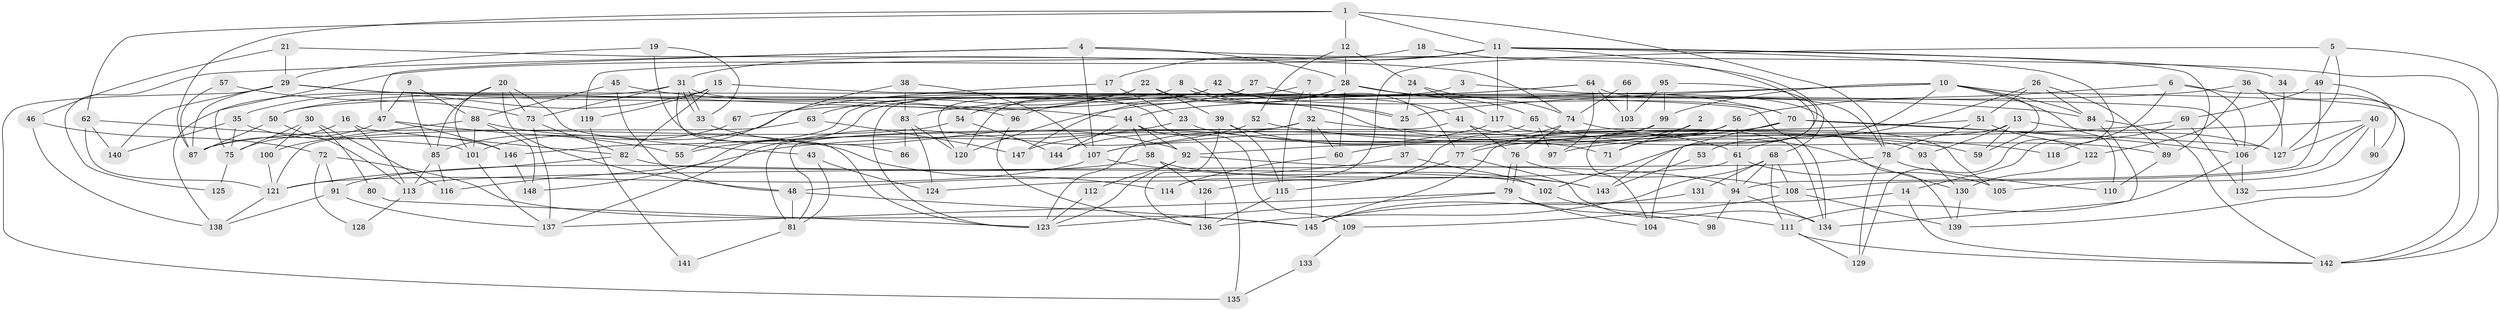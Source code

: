 // Generated by graph-tools (version 1.1) at 2025/26/03/09/25 03:26:21]
// undirected, 148 vertices, 296 edges
graph export_dot {
graph [start="1"]
  node [color=gray90,style=filled];
  1;
  2;
  3;
  4;
  5;
  6;
  7;
  8;
  9;
  10;
  11;
  12;
  13;
  14;
  15;
  16;
  17;
  18;
  19;
  20;
  21;
  22;
  23;
  24;
  25;
  26;
  27;
  28;
  29;
  30;
  31;
  32;
  33;
  34;
  35;
  36;
  37;
  38;
  39;
  40;
  41;
  42;
  43;
  44;
  45;
  46;
  47;
  48;
  49;
  50;
  51;
  52;
  53;
  54;
  55;
  56;
  57;
  58;
  59;
  60;
  61;
  62;
  63;
  64;
  65;
  66;
  67;
  68;
  69;
  70;
  71;
  72;
  73;
  74;
  75;
  76;
  77;
  78;
  79;
  80;
  81;
  82;
  83;
  84;
  85;
  86;
  87;
  88;
  89;
  90;
  91;
  92;
  93;
  94;
  95;
  96;
  97;
  98;
  99;
  100;
  101;
  102;
  103;
  104;
  105;
  106;
  107;
  108;
  109;
  110;
  111;
  112;
  113;
  114;
  115;
  116;
  117;
  118;
  119;
  120;
  121;
  122;
  123;
  124;
  125;
  126;
  127;
  128;
  129;
  130;
  131;
  132;
  133;
  134;
  135;
  136;
  137;
  138;
  139;
  140;
  141;
  142;
  143;
  144;
  145;
  146;
  147;
  148;
  1 -- 62;
  1 -- 12;
  1 -- 11;
  1 -- 78;
  1 -- 87;
  2 -- 60;
  2 -- 71;
  3 -- 139;
  3 -- 50;
  4 -- 142;
  4 -- 28;
  4 -- 47;
  4 -- 107;
  4 -- 125;
  5 -- 127;
  5 -- 142;
  5 -- 49;
  5 -- 114;
  6 -- 56;
  6 -- 106;
  6 -- 14;
  6 -- 132;
  7 -- 120;
  7 -- 32;
  7 -- 115;
  8 -- 146;
  8 -- 25;
  8 -- 25;
  9 -- 85;
  9 -- 47;
  9 -- 88;
  10 -- 139;
  10 -- 84;
  10 -- 25;
  10 -- 53;
  10 -- 59;
  10 -- 99;
  10 -- 110;
  10 -- 120;
  11 -- 75;
  11 -- 17;
  11 -- 34;
  11 -- 89;
  11 -- 117;
  11 -- 119;
  11 -- 129;
  11 -- 143;
  12 -- 24;
  12 -- 28;
  12 -- 52;
  13 -- 59;
  13 -- 145;
  13 -- 93;
  13 -- 127;
  14 -- 142;
  14 -- 145;
  15 -- 134;
  15 -- 82;
  15 -- 35;
  15 -- 119;
  16 -- 113;
  16 -- 82;
  16 -- 75;
  17 -- 101;
  17 -- 23;
  18 -- 31;
  18 -- 68;
  19 -- 33;
  19 -- 29;
  19 -- 86;
  20 -- 43;
  20 -- 73;
  20 -- 48;
  20 -- 85;
  20 -- 101;
  21 -- 46;
  21 -- 74;
  21 -- 29;
  22 -- 39;
  22 -- 63;
  22 -- 61;
  22 -- 67;
  23 -- 55;
  23 -- 93;
  24 -- 117;
  24 -- 25;
  24 -- 74;
  25 -- 37;
  26 -- 89;
  26 -- 61;
  26 -- 51;
  26 -- 84;
  27 -- 123;
  27 -- 54;
  27 -- 41;
  27 -- 120;
  28 -- 70;
  28 -- 60;
  28 -- 65;
  28 -- 147;
  29 -- 106;
  29 -- 44;
  29 -- 84;
  29 -- 87;
  29 -- 135;
  29 -- 140;
  30 -- 100;
  30 -- 116;
  30 -- 75;
  30 -- 80;
  31 -- 73;
  31 -- 33;
  31 -- 33;
  31 -- 109;
  31 -- 123;
  31 -- 138;
  32 -- 145;
  32 -- 81;
  32 -- 60;
  32 -- 118;
  32 -- 144;
  33 -- 92;
  34 -- 106;
  35 -- 75;
  35 -- 140;
  35 -- 146;
  36 -- 127;
  36 -- 44;
  36 -- 122;
  36 -- 142;
  37 -- 48;
  37 -- 102;
  38 -- 83;
  38 -- 107;
  38 -- 55;
  39 -- 136;
  39 -- 115;
  39 -- 71;
  40 -- 127;
  40 -- 105;
  40 -- 90;
  40 -- 97;
  40 -- 108;
  41 -- 89;
  41 -- 76;
  41 -- 81;
  42 -- 77;
  42 -- 70;
  42 -- 50;
  42 -- 148;
  43 -- 81;
  43 -- 124;
  44 -- 58;
  44 -- 92;
  44 -- 135;
  44 -- 144;
  45 -- 96;
  45 -- 88;
  45 -- 48;
  46 -- 72;
  46 -- 138;
  47 -- 87;
  47 -- 55;
  47 -- 146;
  48 -- 81;
  48 -- 145;
  49 -- 94;
  49 -- 69;
  49 -- 90;
  50 -- 87;
  50 -- 113;
  51 -- 122;
  51 -- 78;
  51 -- 116;
  52 -- 137;
  52 -- 59;
  53 -- 143;
  54 -- 144;
  54 -- 87;
  56 -- 61;
  56 -- 92;
  56 -- 71;
  57 -- 87;
  57 -- 73;
  58 -- 143;
  58 -- 126;
  58 -- 91;
  60 -- 114;
  61 -- 94;
  61 -- 105;
  61 -- 124;
  62 -- 101;
  62 -- 140;
  62 -- 121;
  63 -- 147;
  63 -- 121;
  64 -- 78;
  64 -- 97;
  64 -- 83;
  64 -- 96;
  64 -- 103;
  65 -- 123;
  65 -- 97;
  65 -- 130;
  66 -- 74;
  66 -- 103;
  67 -- 85;
  68 -- 111;
  68 -- 108;
  68 -- 94;
  68 -- 131;
  68 -- 136;
  69 -- 132;
  69 -- 77;
  69 -- 118;
  70 -- 107;
  70 -- 77;
  70 -- 104;
  70 -- 106;
  70 -- 127;
  72 -- 91;
  72 -- 145;
  72 -- 128;
  73 -- 82;
  73 -- 137;
  74 -- 76;
  74 -- 105;
  74 -- 126;
  75 -- 125;
  76 -- 79;
  76 -- 79;
  76 -- 108;
  77 -- 134;
  77 -- 115;
  78 -- 110;
  78 -- 113;
  78 -- 129;
  79 -- 137;
  79 -- 98;
  79 -- 104;
  79 -- 123;
  80 -- 123;
  81 -- 141;
  82 -- 121;
  82 -- 102;
  83 -- 120;
  83 -- 86;
  83 -- 124;
  84 -- 134;
  84 -- 142;
  85 -- 113;
  85 -- 116;
  88 -- 148;
  88 -- 100;
  88 -- 101;
  88 -- 114;
  89 -- 110;
  91 -- 138;
  91 -- 137;
  92 -- 123;
  92 -- 94;
  92 -- 112;
  93 -- 130;
  94 -- 98;
  94 -- 134;
  95 -- 99;
  95 -- 102;
  95 -- 103;
  96 -- 136;
  99 -- 104;
  99 -- 107;
  100 -- 121;
  101 -- 137;
  102 -- 111;
  106 -- 111;
  106 -- 132;
  107 -- 121;
  107 -- 143;
  108 -- 109;
  108 -- 139;
  109 -- 133;
  111 -- 142;
  111 -- 129;
  112 -- 123;
  113 -- 128;
  115 -- 136;
  117 -- 134;
  117 -- 147;
  119 -- 141;
  121 -- 138;
  122 -- 130;
  126 -- 136;
  130 -- 139;
  131 -- 145;
  133 -- 135;
  146 -- 148;
}
